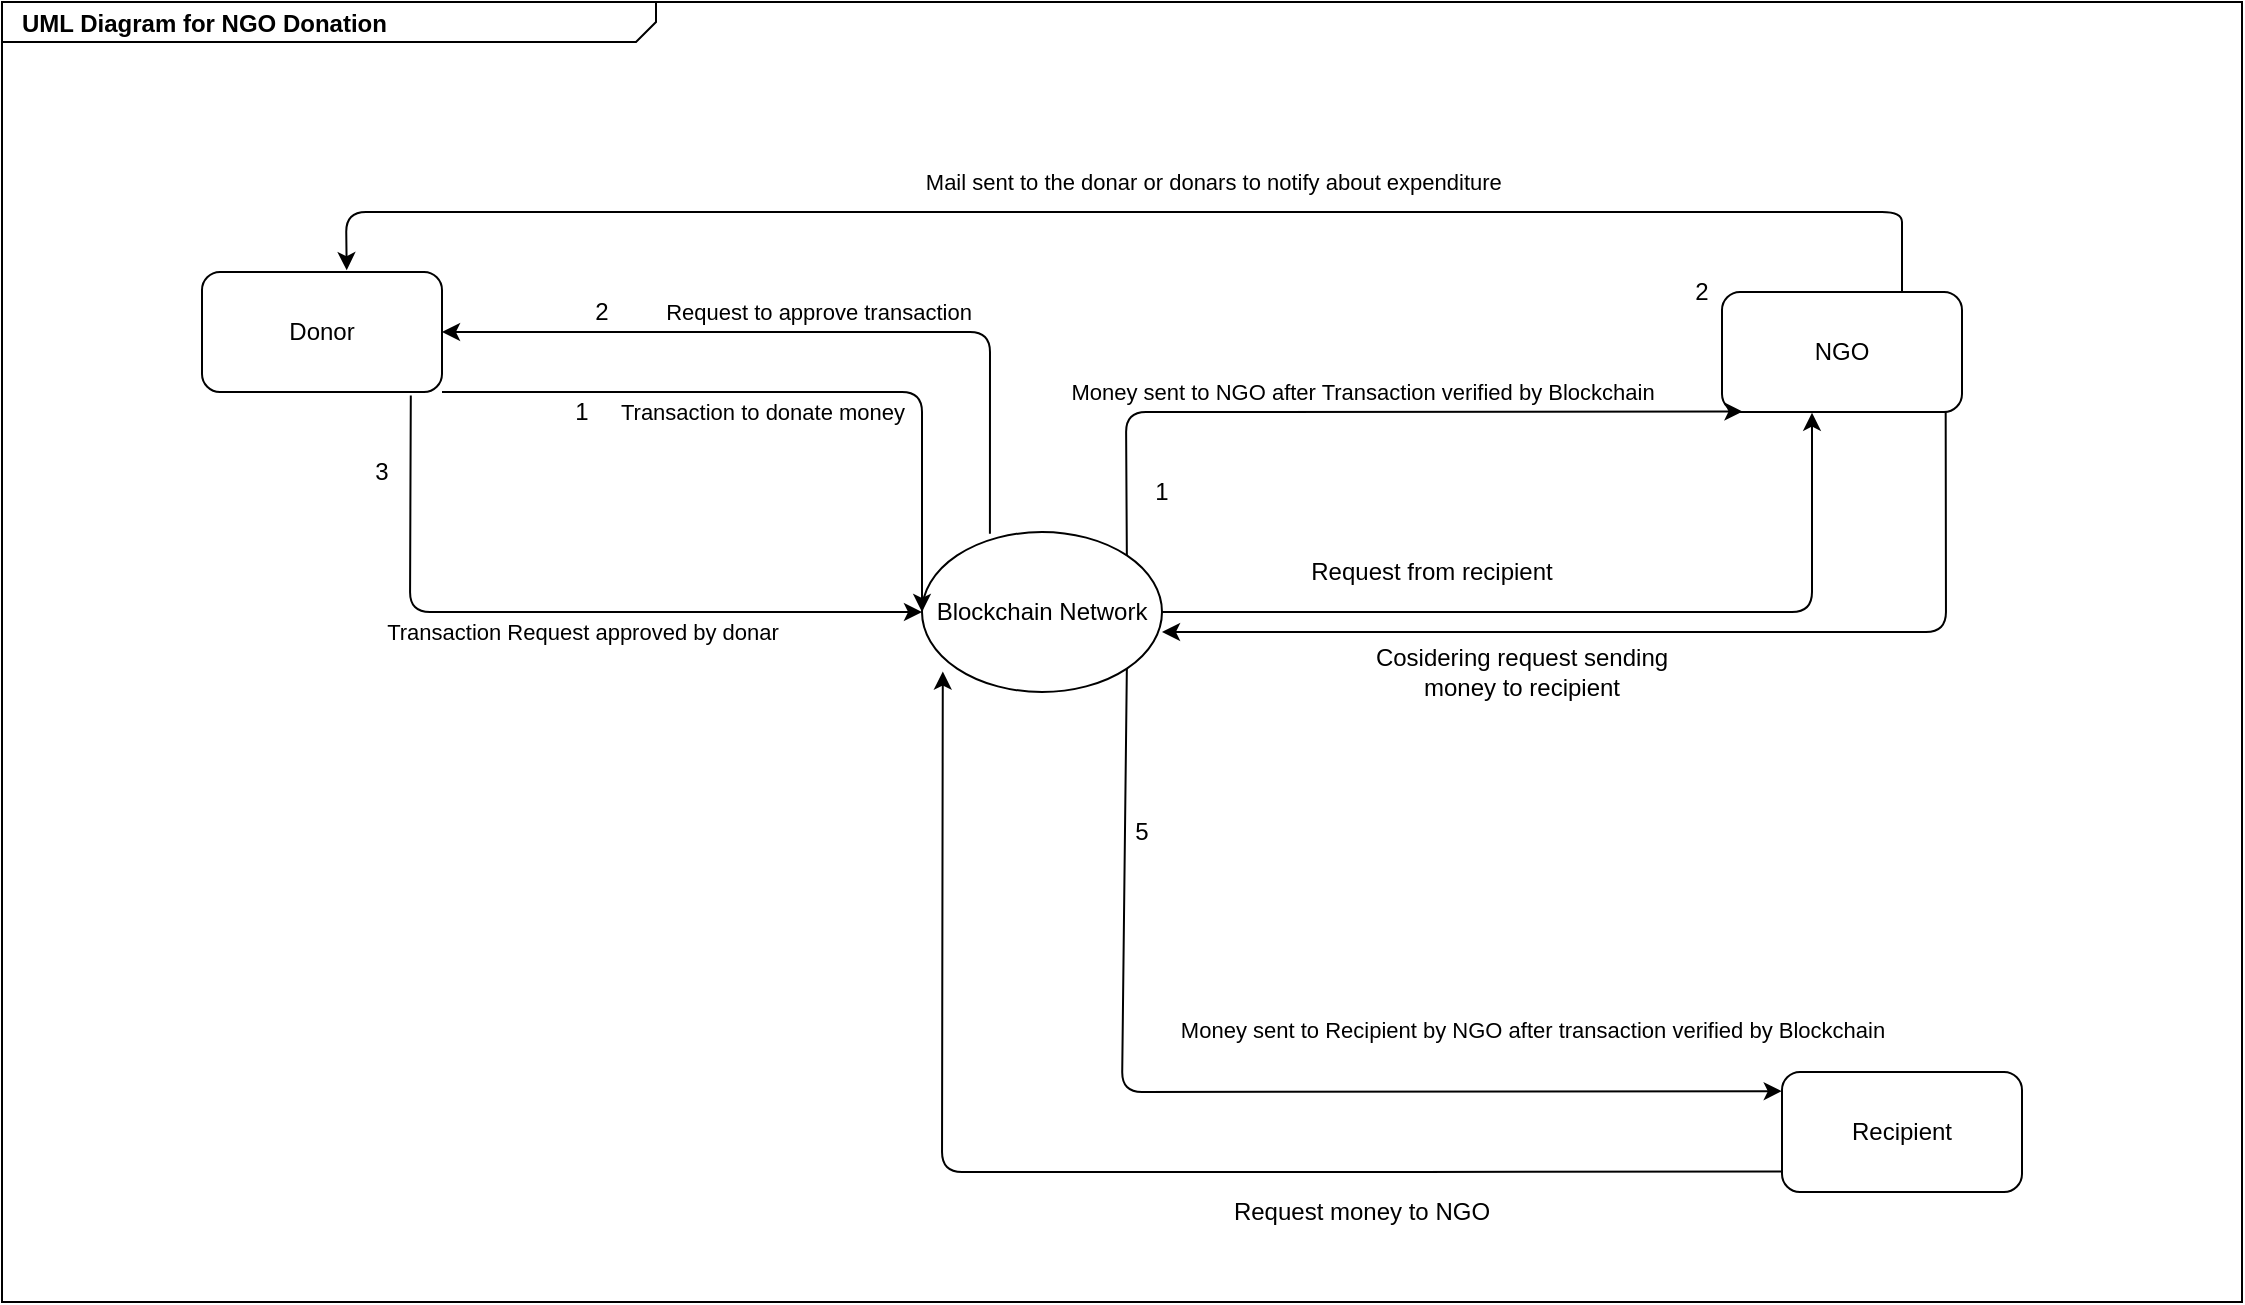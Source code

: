<mxfile version="12.9.0" type="device"><diagram name="Page-1" id="929967ad-93f9-6ef4-fab6-5d389245f69c"><mxGraphModel dx="1303" dy="687" grid="1" gridSize="10" guides="1" tooltips="1" connect="1" arrows="1" fold="1" page="1" pageScale="1.5" pageWidth="1169" pageHeight="826" background="none" math="0" shadow="0"><root><mxCell id="0" style=";html=1;"/><mxCell id="1" style=";html=1;" parent="0"/><mxCell id="1672d66443f91eb5-1" value="&lt;p style=&quot;margin: 0px ; margin-top: 4px ; margin-left: 10px ; text-align: left&quot;&gt;&lt;b&gt;UML Diagram for NGO Donation&lt;/b&gt;&lt;/p&gt;" style="html=1;strokeWidth=1;shape=mxgraph.sysml.package;html=1;overflow=fill;whiteSpace=wrap;fillColor=none;gradientColor=none;fontSize=12;align=center;labelX=327.64;" parent="1" vertex="1"><mxGeometry x="270" y="295" width="1120" height="650" as="geometry"/></mxCell><mxCell id="1672d66443f91eb5-13" style="edgeStyle=orthogonalEdgeStyle;rounded=0;html=1;jettySize=auto;orthogonalLoop=1;endArrow=circlePlus;endFill=0;" parent="1" edge="1"><mxGeometry relative="1" as="geometry"><Array as="points"><mxPoint x="477" y="485"/><mxPoint x="517" y="485"/></Array><mxPoint x="517" y="445" as="targetPoint"/></mxGeometry></mxCell><mxCell id="1672d66443f91eb5-15" style="edgeStyle=orthogonalEdgeStyle;rounded=0;html=1;endArrow=circlePlus;endFill=0;jettySize=auto;orthogonalLoop=1;" parent="1" edge="1"><mxGeometry relative="1" as="geometry"><Array as="points"><mxPoint x="717" y="485"/><mxPoint x="517" y="485"/></Array><mxPoint x="517" y="445" as="targetPoint"/></mxGeometry></mxCell><mxCell id="1672d66443f91eb5-21" style="edgeStyle=none;rounded=0;html=1;dashed=1;endArrow=none;endFill=0;jettySize=auto;orthogonalLoop=1;" parent="1" edge="1"><mxGeometry relative="1" as="geometry"><mxPoint x="1137.417" y="605" as="sourcePoint"/></mxGeometry></mxCell><mxCell id="1672d66443f91eb5-16" style="edgeStyle=orthogonalEdgeStyle;rounded=0;html=1;endArrow=circlePlus;endFill=0;jettySize=auto;orthogonalLoop=1;entryX=0.25;entryY=1;" parent="1" edge="1"><mxGeometry relative="1" as="geometry"><Array as="points"><mxPoint x="627" y="635"/><mxPoint x="677" y="635"/></Array><mxPoint x="677" y="605" as="targetPoint"/></mxGeometry></mxCell><mxCell id="1672d66443f91eb5-17" style="edgeStyle=orthogonalEdgeStyle;rounded=0;html=1;endArrow=circlePlus;endFill=0;jettySize=auto;orthogonalLoop=1;entryX=0.5;entryY=1;" parent="1" edge="1"><mxGeometry relative="1" as="geometry"><Array as="points"><mxPoint x="817" y="635"/><mxPoint x="717" y="635"/></Array><mxPoint x="817" y="655" as="sourcePoint"/></mxGeometry></mxCell><mxCell id="1672d66443f91eb5-14" style="edgeStyle=orthogonalEdgeStyle;rounded=0;html=1;endArrow=circlePlus;endFill=0;jettySize=auto;orthogonalLoop=1;" parent="1" edge="1"><mxGeometry relative="1" as="geometry"><Array as="points"><mxPoint x="477" y="755"/><mxPoint x="477" y="755"/></Array><mxPoint x="477" y="615" as="targetPoint"/></mxGeometry></mxCell><mxCell id="i8js8H4-p9XJMOGzHz78-1" value="Donor" style="rounded=1;whiteSpace=wrap;html=1;" parent="1" vertex="1"><mxGeometry x="370" y="430" width="120" height="60" as="geometry"/></mxCell><mxCell id="i8js8H4-p9XJMOGzHz78-2" value="NGO" style="rounded=1;whiteSpace=wrap;html=1;" parent="1" vertex="1"><mxGeometry x="1130" y="440" width="120" height="60" as="geometry"/></mxCell><mxCell id="i8js8H4-p9XJMOGzHz78-3" value="Recipient" style="rounded=1;whiteSpace=wrap;html=1;" parent="1" vertex="1"><mxGeometry x="1160" y="830" width="120" height="60" as="geometry"/></mxCell><mxCell id="i8js8H4-p9XJMOGzHz78-4" value="Blockchain Network" style="ellipse;whiteSpace=wrap;html=1;" parent="1" vertex="1"><mxGeometry x="730" y="560" width="120" height="80" as="geometry"/></mxCell><mxCell id="i8js8H4-p9XJMOGzHz78-6" value="" style="endArrow=classic;html=1;entryX=0;entryY=0.5;entryDx=0;entryDy=0;exitX=1;exitY=1;exitDx=0;exitDy=0;" parent="1" source="i8js8H4-p9XJMOGzHz78-1" target="i8js8H4-p9XJMOGzHz78-4" edge="1"><mxGeometry relative="1" as="geometry"><mxPoint x="450" y="540" as="sourcePoint"/><mxPoint x="550" y="540" as="targetPoint"/><Array as="points"><mxPoint x="730" y="490"/><mxPoint x="730" y="540"/></Array></mxGeometry></mxCell><mxCell id="i8js8H4-p9XJMOGzHz78-7" value="Transaction to donate money" style="edgeLabel;resizable=0;html=1;align=center;verticalAlign=middle;" parent="i8js8H4-p9XJMOGzHz78-6" connectable="0" vertex="1"><mxGeometry relative="1" as="geometry"><mxPoint x="-15.29" y="10" as="offset"/></mxGeometry></mxCell><mxCell id="i8js8H4-p9XJMOGzHz78-8" value="Money sent to NGO after Transaction verified by Blockchain" style="endArrow=classic;html=1;exitX=1;exitY=0;exitDx=0;exitDy=0;entryX=0.777;entryY=0.315;entryDx=0;entryDy=0;entryPerimeter=0;" parent="1" source="i8js8H4-p9XJMOGzHz78-4" target="1672d66443f91eb5-1" edge="1"><mxGeometry x="-0.001" y="10" relative="1" as="geometry"><mxPoint x="877" y="550" as="sourcePoint"/><mxPoint x="977" y="550" as="targetPoint"/><Array as="points"><mxPoint x="832" y="500"/></Array><mxPoint as="offset"/></mxGeometry></mxCell><mxCell id="i8js8H4-p9XJMOGzHz78-13" value="" style="endArrow=classic;html=1;entryX=0;entryY=0.5;entryDx=0;entryDy=0;exitX=0.87;exitY=1.029;exitDx=0;exitDy=0;exitPerimeter=0;" parent="1" source="i8js8H4-p9XJMOGzHz78-1" target="i8js8H4-p9XJMOGzHz78-4" edge="1"><mxGeometry relative="1" as="geometry"><mxPoint x="480" y="600" as="sourcePoint"/><mxPoint x="650" y="590" as="targetPoint"/><Array as="points"><mxPoint x="474" y="600"/></Array></mxGeometry></mxCell><mxCell id="i8js8H4-p9XJMOGzHz78-14" value="Transaction Request approved by donar" style="edgeLabel;resizable=0;html=1;align=center;verticalAlign=middle;" parent="i8js8H4-p9XJMOGzHz78-13" connectable="0" vertex="1"><mxGeometry relative="1" as="geometry"><mxPoint x="11.91" y="10" as="offset"/></mxGeometry></mxCell><mxCell id="i8js8H4-p9XJMOGzHz78-16" value="" style="endArrow=classic;html=1;exitX=1;exitY=1;exitDx=0;exitDy=0;entryX=-0.001;entryY=0.16;entryDx=0;entryDy=0;entryPerimeter=0;" parent="1" source="i8js8H4-p9XJMOGzHz78-4" target="i8js8H4-p9XJMOGzHz78-3" edge="1"><mxGeometry relative="1" as="geometry"><mxPoint x="1030" y="840" as="sourcePoint"/><mxPoint x="1150" y="840" as="targetPoint"/><Array as="points"><mxPoint x="830" y="840"/></Array></mxGeometry></mxCell><mxCell id="i8js8H4-p9XJMOGzHz78-17" value="Money sent to Recipient by NGO after transaction verified by Blockchain" style="edgeLabel;resizable=0;html=1;align=center;verticalAlign=middle;" parent="i8js8H4-p9XJMOGzHz78-16" connectable="0" vertex="1"><mxGeometry relative="1" as="geometry"><mxPoint x="145.85" y="-30.89" as="offset"/></mxGeometry></mxCell><mxCell id="i8js8H4-p9XJMOGzHz78-18" value="" style="endArrow=classic;html=1;entryX=0.603;entryY=-0.015;entryDx=0;entryDy=0;entryPerimeter=0;exitX=0.75;exitY=0;exitDx=0;exitDy=0;" parent="1" source="i8js8H4-p9XJMOGzHz78-2" target="i8js8H4-p9XJMOGzHz78-1" edge="1"><mxGeometry relative="1" as="geometry"><mxPoint x="1169" y="431" as="sourcePoint"/><mxPoint x="1060" y="410" as="targetPoint"/><Array as="points"><mxPoint x="1220" y="420"/><mxPoint x="1220" y="400"/><mxPoint x="770" y="400"/><mxPoint x="442" y="400"/></Array></mxGeometry></mxCell><mxCell id="i8js8H4-p9XJMOGzHz78-19" value="Mail sent to the donar or donars to notify about expenditure&amp;nbsp; &amp;nbsp;" style="edgeLabel;resizable=0;html=1;align=center;verticalAlign=middle;" parent="i8js8H4-p9XJMOGzHz78-18" connectable="0" vertex="1"><mxGeometry relative="1" as="geometry"><mxPoint x="42.86" y="-15" as="offset"/></mxGeometry></mxCell><mxCell id="i8js8H4-p9XJMOGzHz78-27" value="" style="endArrow=classic;html=1;entryX=1;entryY=0.5;entryDx=0;entryDy=0;exitX=0.283;exitY=0.011;exitDx=0;exitDy=0;exitPerimeter=0;" parent="1" source="i8js8H4-p9XJMOGzHz78-4" target="i8js8H4-p9XJMOGzHz78-1" edge="1"><mxGeometry relative="1" as="geometry"><mxPoint x="820" y="590" as="sourcePoint"/><mxPoint x="920" y="590" as="targetPoint"/><Array as="points"><mxPoint x="764" y="460"/></Array></mxGeometry></mxCell><mxCell id="i8js8H4-p9XJMOGzHz78-28" value="Request to approve transaction" style="edgeLabel;resizable=0;html=1;align=center;verticalAlign=middle;" parent="i8js8H4-p9XJMOGzHz78-27" connectable="0" vertex="1"><mxGeometry relative="1" as="geometry"><mxPoint y="-10" as="offset"/></mxGeometry></mxCell><mxCell id="i8js8H4-p9XJMOGzHz78-38" value="1" style="text;html=1;strokeColor=none;fillColor=none;align=center;verticalAlign=middle;whiteSpace=wrap;rounded=0;" parent="1" vertex="1"><mxGeometry x="540" y="490" width="40" height="20" as="geometry"/></mxCell><mxCell id="i8js8H4-p9XJMOGzHz78-39" value="1" style="text;html=1;strokeColor=none;fillColor=none;align=center;verticalAlign=middle;whiteSpace=wrap;rounded=0;" parent="1" vertex="1"><mxGeometry x="830" y="530" width="40" height="20" as="geometry"/></mxCell><mxCell id="i8js8H4-p9XJMOGzHz78-43" value="2" style="text;html=1;strokeColor=none;fillColor=none;align=center;verticalAlign=middle;whiteSpace=wrap;rounded=0;" parent="1" vertex="1"><mxGeometry x="1100" y="430" width="40" height="20" as="geometry"/></mxCell><mxCell id="i8js8H4-p9XJMOGzHz78-44" value="2" style="text;html=1;strokeColor=none;fillColor=none;align=center;verticalAlign=middle;whiteSpace=wrap;rounded=0;" parent="1" vertex="1"><mxGeometry x="550" y="440" width="40" height="20" as="geometry"/></mxCell><mxCell id="i8js8H4-p9XJMOGzHz78-45" value="3" style="text;html=1;strokeColor=none;fillColor=none;align=center;verticalAlign=middle;whiteSpace=wrap;rounded=0;" parent="1" vertex="1"><mxGeometry x="440" y="520" width="40" height="20" as="geometry"/></mxCell><mxCell id="i8js8H4-p9XJMOGzHz78-50" value="5" style="text;html=1;strokeColor=none;fillColor=none;align=center;verticalAlign=middle;whiteSpace=wrap;rounded=0;" parent="1" vertex="1"><mxGeometry x="820" y="700" width="40" height="20" as="geometry"/></mxCell><mxCell id="d67kAe9cFzgnB-OKMoZX-7" value="" style="endArrow=classic;html=1;entryX=0.42;entryY=0.515;entryDx=0;entryDy=0;entryPerimeter=0;exitX=0.002;exitY=0.83;exitDx=0;exitDy=0;exitPerimeter=0;" edge="1" parent="1" source="i8js8H4-p9XJMOGzHz78-3" target="1672d66443f91eb5-1"><mxGeometry width="50" height="50" relative="1" as="geometry"><mxPoint x="1150" y="880" as="sourcePoint"/><mxPoint x="1270" y="780" as="targetPoint"/><Array as="points"><mxPoint x="970" y="880"/><mxPoint x="740" y="880"/></Array></mxGeometry></mxCell><mxCell id="d67kAe9cFzgnB-OKMoZX-8" value="Request money to NGO" style="text;html=1;strokeColor=none;fillColor=none;align=center;verticalAlign=middle;whiteSpace=wrap;rounded=0;" vertex="1" parent="1"><mxGeometry x="830" y="890" width="240" height="20" as="geometry"/></mxCell><mxCell id="d67kAe9cFzgnB-OKMoZX-10" value="" style="endArrow=classic;html=1;entryX=0.375;entryY=1.006;entryDx=0;entryDy=0;entryPerimeter=0;exitX=1;exitY=0.5;exitDx=0;exitDy=0;" edge="1" parent="1" source="i8js8H4-p9XJMOGzHz78-4" target="i8js8H4-p9XJMOGzHz78-2"><mxGeometry width="50" height="50" relative="1" as="geometry"><mxPoint x="800" y="670" as="sourcePoint"/><mxPoint x="850" y="620" as="targetPoint"/><Array as="points"><mxPoint x="1175" y="600"/></Array></mxGeometry></mxCell><mxCell id="d67kAe9cFzgnB-OKMoZX-11" value="Request from recipient" style="text;html=1;strokeColor=none;fillColor=none;align=center;verticalAlign=middle;whiteSpace=wrap;rounded=0;" vertex="1" parent="1"><mxGeometry x="910" y="570" width="150" height="20" as="geometry"/></mxCell><mxCell id="d67kAe9cFzgnB-OKMoZX-12" value="" style="endArrow=classic;html=1;exitX=0.932;exitY=1;exitDx=0;exitDy=0;exitPerimeter=0;" edge="1" parent="1" source="i8js8H4-p9XJMOGzHz78-2"><mxGeometry width="50" height="50" relative="1" as="geometry"><mxPoint x="800" y="660" as="sourcePoint"/><mxPoint x="850" y="610" as="targetPoint"/><Array as="points"><mxPoint x="1242" y="610"/></Array></mxGeometry></mxCell><mxCell id="d67kAe9cFzgnB-OKMoZX-13" value="Cosidering request sending money to recipient" style="text;html=1;strokeColor=none;fillColor=none;align=center;verticalAlign=middle;whiteSpace=wrap;rounded=0;" vertex="1" parent="1"><mxGeometry x="940" y="620" width="180" height="20" as="geometry"/></mxCell></root></mxGraphModel></diagram></mxfile>